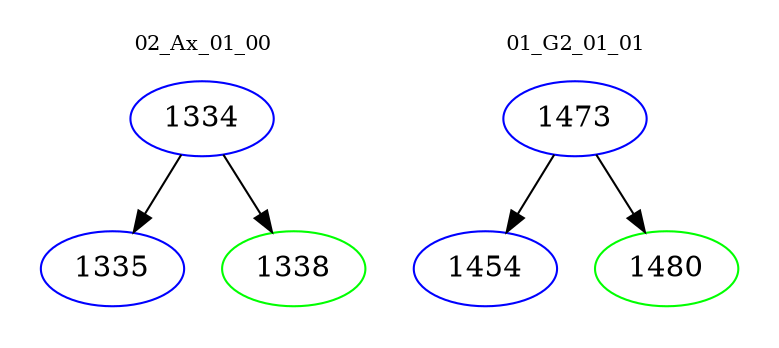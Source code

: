 digraph{
subgraph cluster_0 {
color = white
label = "02_Ax_01_00";
fontsize=10;
T0_1334 [label="1334", color="blue"]
T0_1334 -> T0_1335 [color="black"]
T0_1335 [label="1335", color="blue"]
T0_1334 -> T0_1338 [color="black"]
T0_1338 [label="1338", color="green"]
}
subgraph cluster_1 {
color = white
label = "01_G2_01_01";
fontsize=10;
T1_1473 [label="1473", color="blue"]
T1_1473 -> T1_1454 [color="black"]
T1_1454 [label="1454", color="blue"]
T1_1473 -> T1_1480 [color="black"]
T1_1480 [label="1480", color="green"]
}
}

